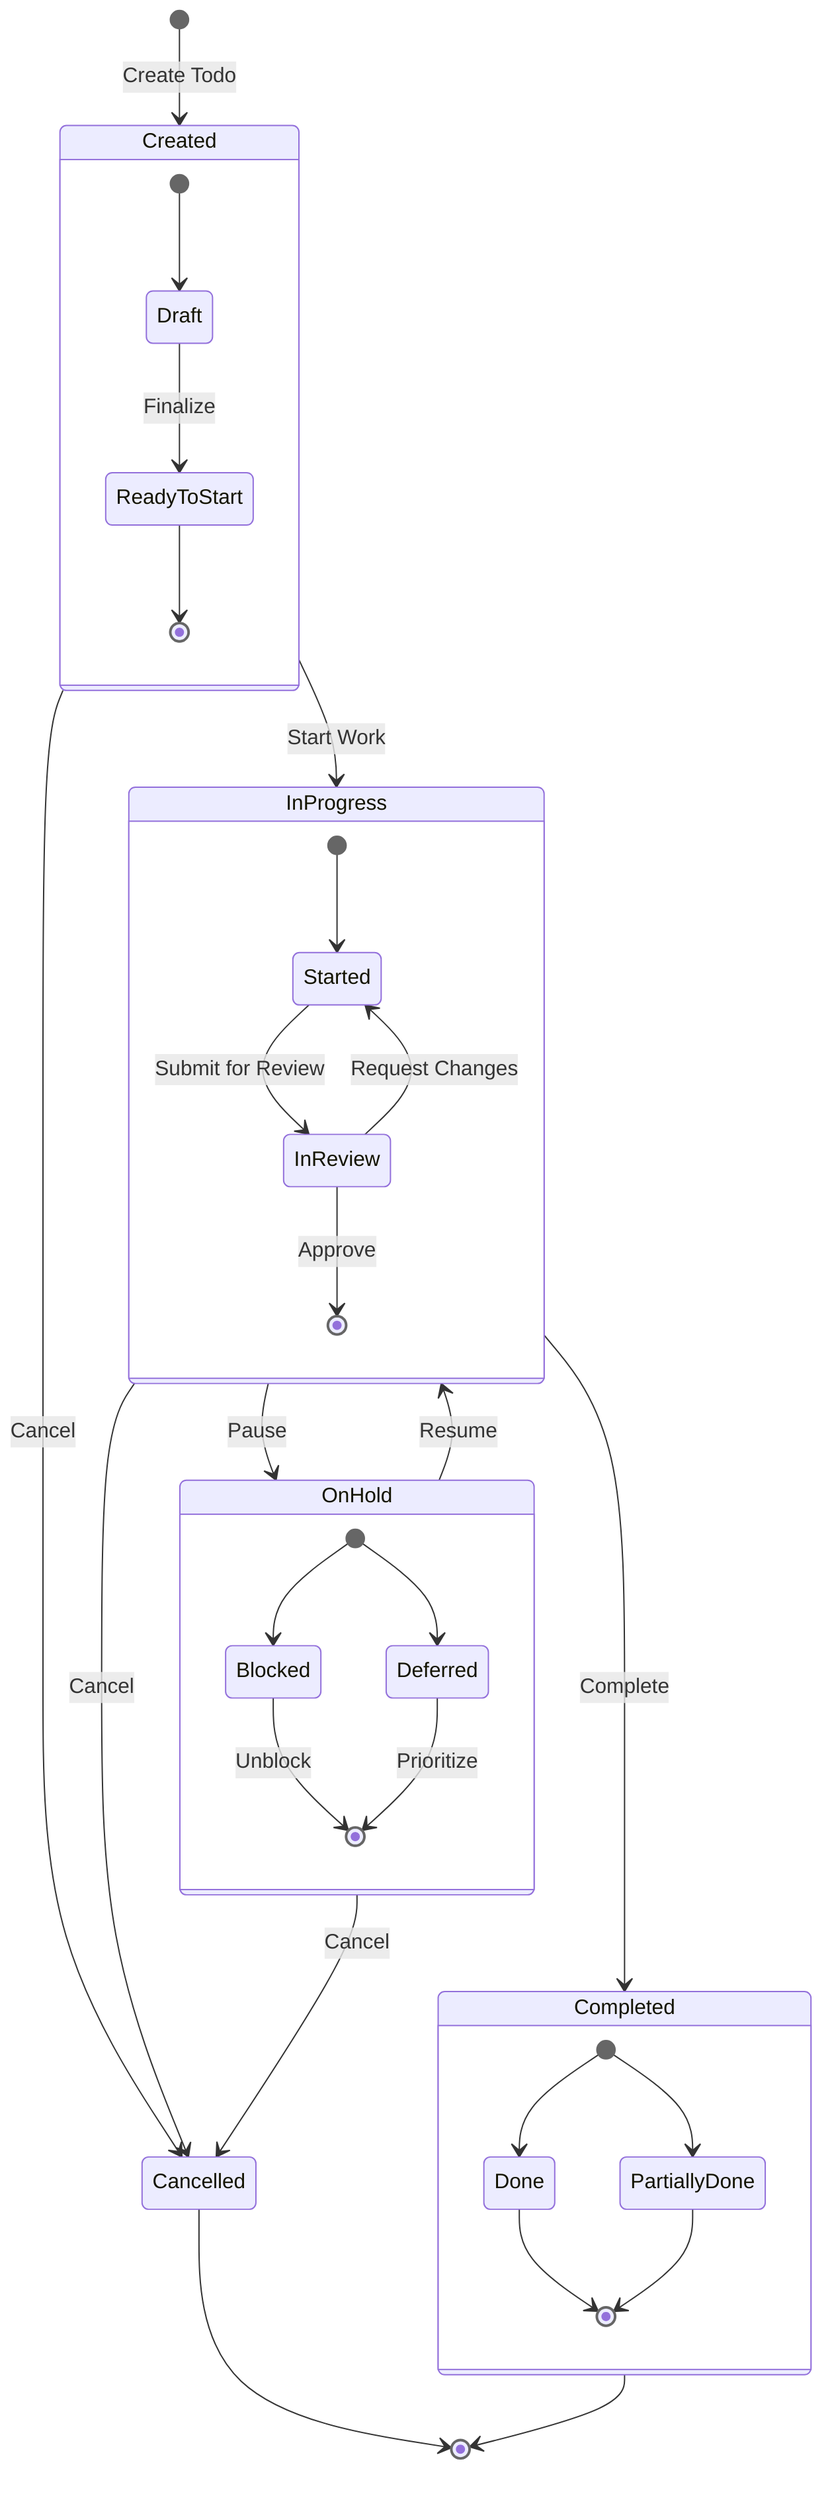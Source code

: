%%{init: {'theme': 'default', 'themeVariables': { 'primaryColor': '#f5f5f5', 'primaryTextColor': '#333333', 'primaryBorderColor': '#cccccc', 'lineColor': '#666666', 'secondaryColor': '#f0f0f0', 'tertiaryColor': '#ffffff' }}}%%
stateDiagram-v2
    [*] --> Created: Create Todo
    Created --> InProgress: Start Work
    Created --> Cancelled: Cancel
    InProgress --> OnHold: Pause
    InProgress --> Completed: Complete
    InProgress --> Cancelled: Cancel
    OnHold --> InProgress: Resume
    OnHold --> Cancelled: Cancel
    Completed --> [*]
    Cancelled --> [*]

    state Created {
        [*] --> Draft
        Draft --> ReadyToStart: Finalize
        ReadyToStart --> [*]
    }

    state InProgress {
        [*] --> Started
        Started --> InReview: Submit for Review
        InReview --> Started: Request Changes
        InReview --> [*]: Approve
    }

    state OnHold {
        [*] --> Blocked
        [*] --> Deferred
        Blocked --> [*]: Unblock
        Deferred --> [*]: Prioritize
    }

    state Completed {
        [*] --> Done
        [*] --> PartiallyDone
        Done --> [*]
        PartiallyDone --> [*]
    }